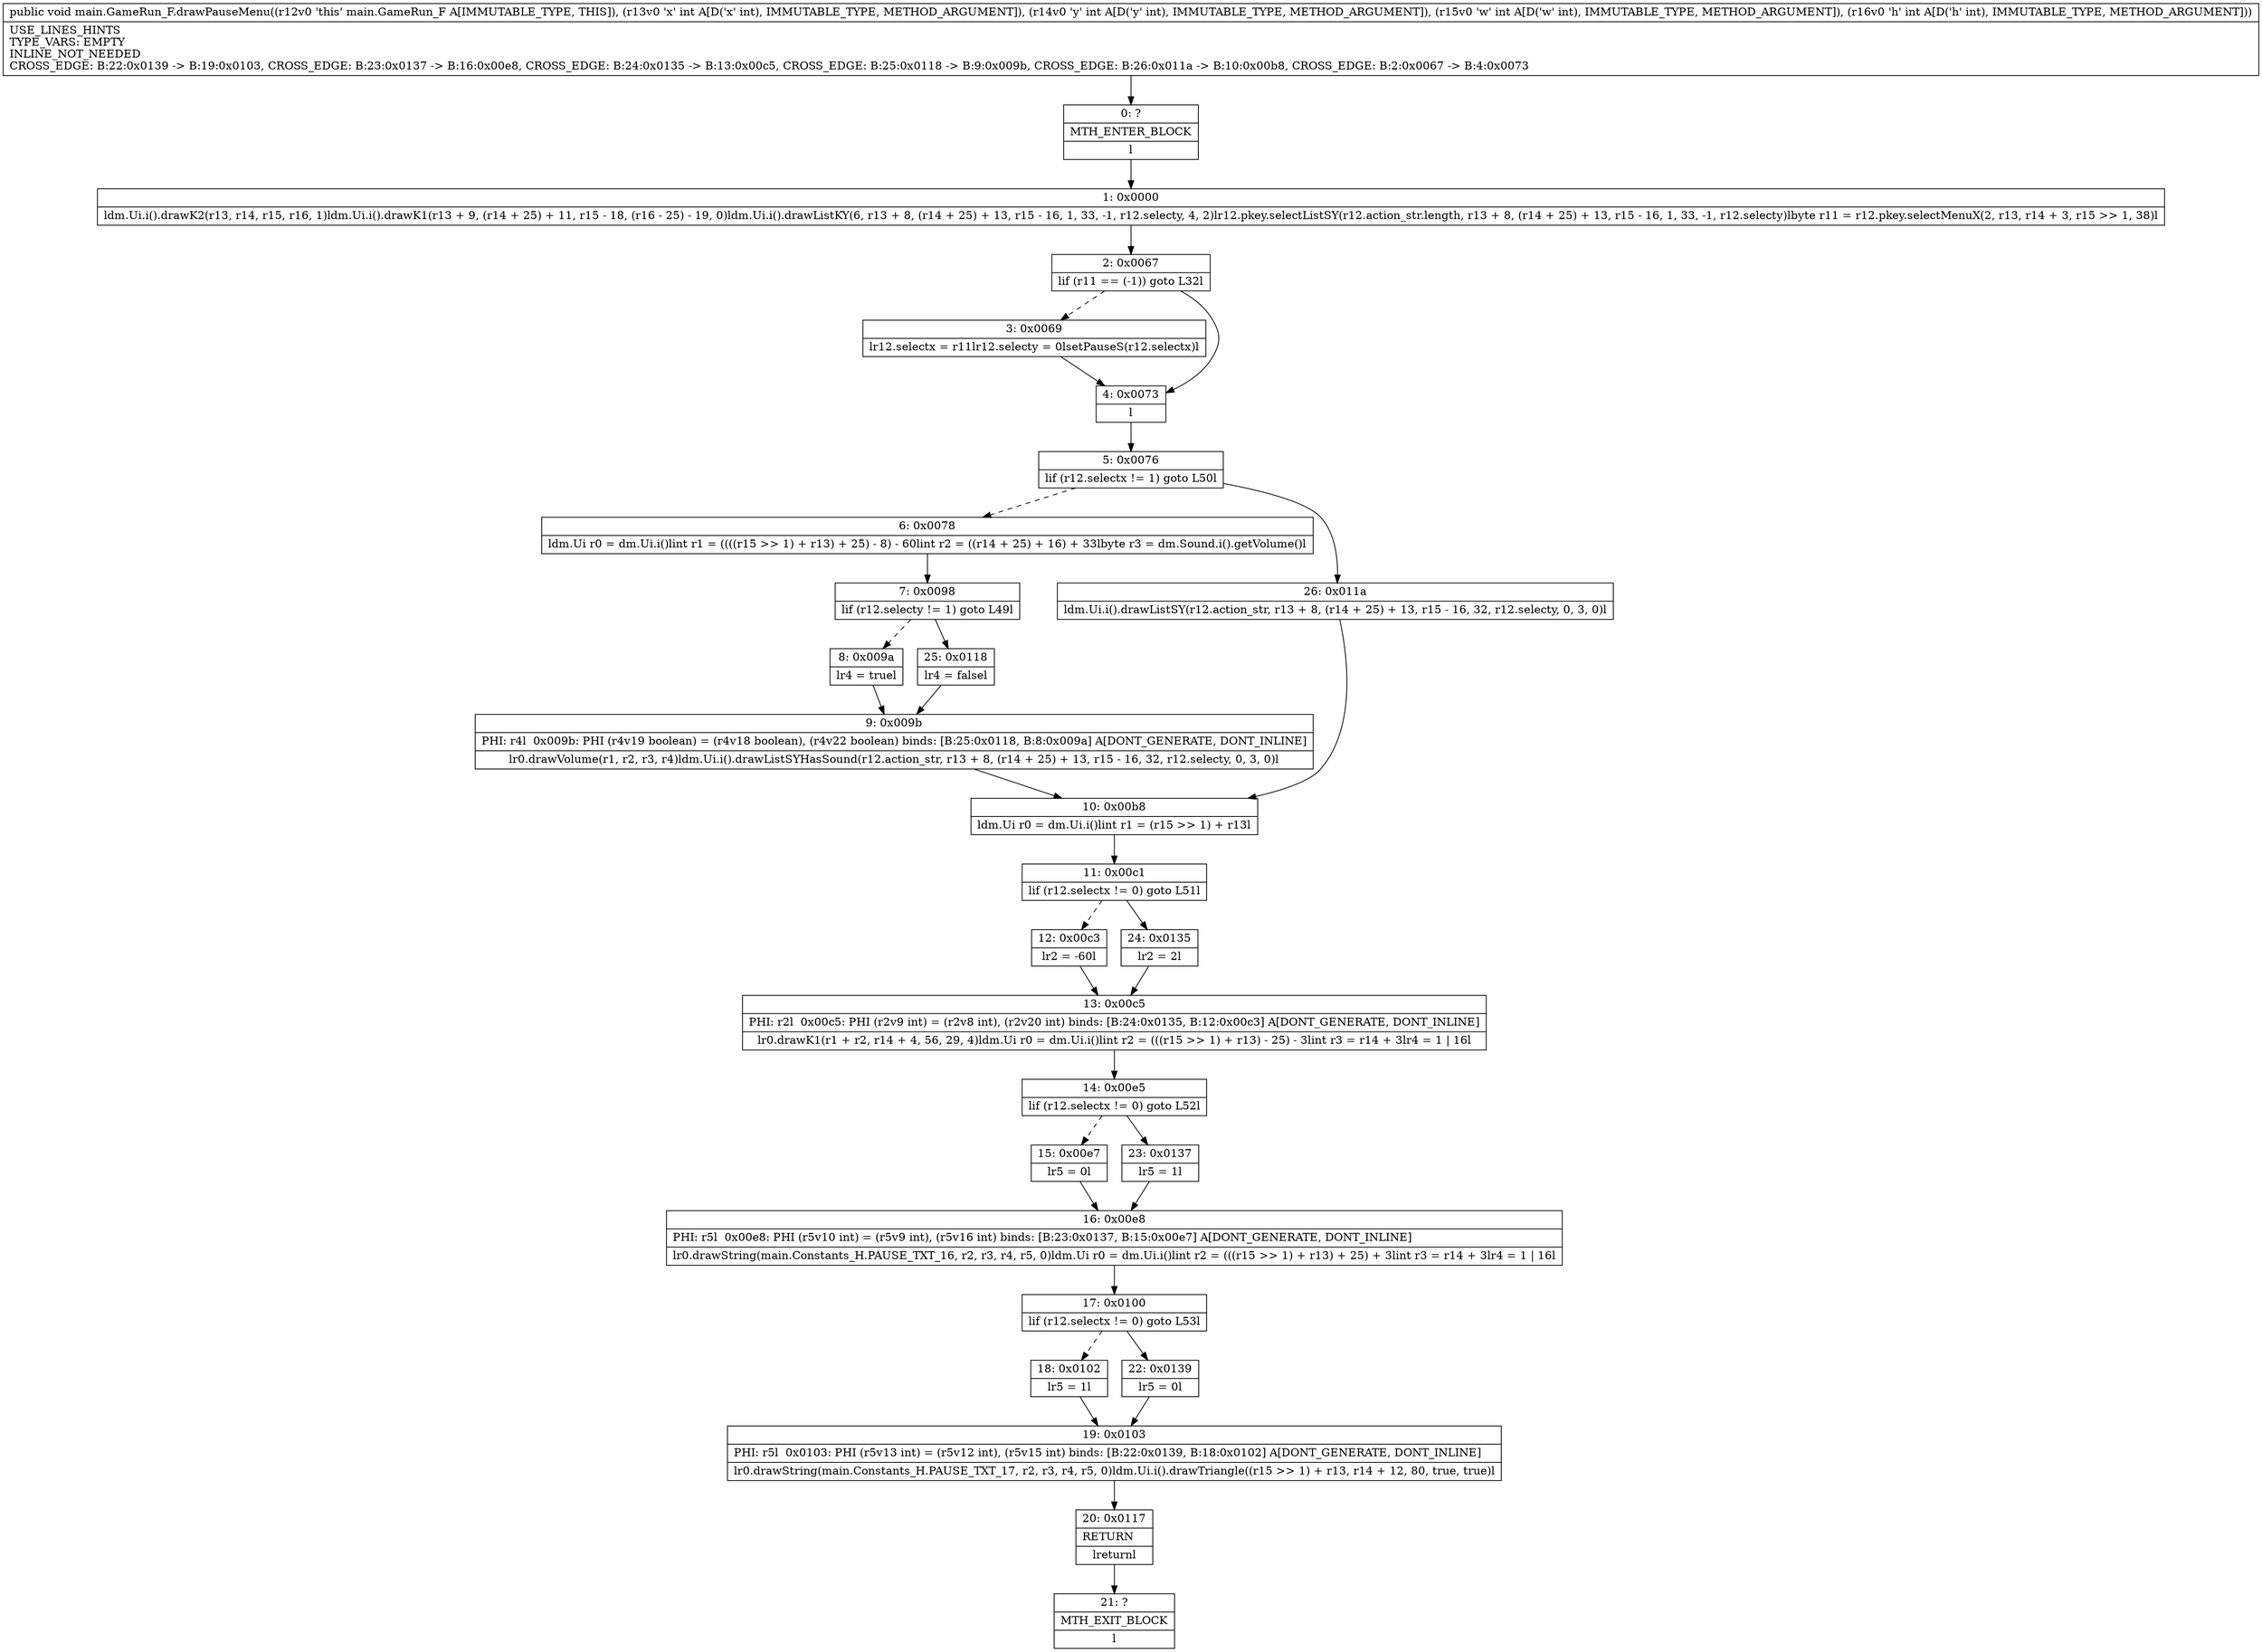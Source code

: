digraph "CFG formain.GameRun_F.drawPauseMenu(IIII)V" {
Node_0 [shape=record,label="{0\:\ ?|MTH_ENTER_BLOCK\l|l}"];
Node_1 [shape=record,label="{1\:\ 0x0000|ldm.Ui.i().drawK2(r13, r14, r15, r16, 1)ldm.Ui.i().drawK1(r13 + 9, (r14 + 25) + 11, r15 \- 18, (r16 \- 25) \- 19, 0)ldm.Ui.i().drawListKY(6, r13 + 8, (r14 + 25) + 13, r15 \- 16, 1, 33, \-1, r12.selecty, 4, 2)lr12.pkey.selectListSY(r12.action_str.length, r13 + 8, (r14 + 25) + 13, r15 \- 16, 1, 33, \-1, r12.selecty)lbyte r11 = r12.pkey.selectMenuX(2, r13, r14 + 3, r15 \>\> 1, 38)l}"];
Node_2 [shape=record,label="{2\:\ 0x0067|lif (r11 == (\-1)) goto L32l}"];
Node_3 [shape=record,label="{3\:\ 0x0069|lr12.selectx = r11lr12.selecty = 0lsetPauseS(r12.selectx)l}"];
Node_4 [shape=record,label="{4\:\ 0x0073|l}"];
Node_5 [shape=record,label="{5\:\ 0x0076|lif (r12.selectx != 1) goto L50l}"];
Node_6 [shape=record,label="{6\:\ 0x0078|ldm.Ui r0 = dm.Ui.i()lint r1 = ((((r15 \>\> 1) + r13) + 25) \- 8) \- 60lint r2 = ((r14 + 25) + 16) + 33lbyte r3 = dm.Sound.i().getVolume()l}"];
Node_7 [shape=record,label="{7\:\ 0x0098|lif (r12.selecty != 1) goto L49l}"];
Node_8 [shape=record,label="{8\:\ 0x009a|lr4 = truel}"];
Node_9 [shape=record,label="{9\:\ 0x009b|PHI: r4l  0x009b: PHI (r4v19 boolean) = (r4v18 boolean), (r4v22 boolean) binds: [B:25:0x0118, B:8:0x009a] A[DONT_GENERATE, DONT_INLINE]\l|lr0.drawVolume(r1, r2, r3, r4)ldm.Ui.i().drawListSYHasSound(r12.action_str, r13 + 8, (r14 + 25) + 13, r15 \- 16, 32, r12.selecty, 0, 3, 0)l}"];
Node_10 [shape=record,label="{10\:\ 0x00b8|ldm.Ui r0 = dm.Ui.i()lint r1 = (r15 \>\> 1) + r13l}"];
Node_11 [shape=record,label="{11\:\ 0x00c1|lif (r12.selectx != 0) goto L51l}"];
Node_12 [shape=record,label="{12\:\ 0x00c3|lr2 = \-60l}"];
Node_13 [shape=record,label="{13\:\ 0x00c5|PHI: r2l  0x00c5: PHI (r2v9 int) = (r2v8 int), (r2v20 int) binds: [B:24:0x0135, B:12:0x00c3] A[DONT_GENERATE, DONT_INLINE]\l|lr0.drawK1(r1 + r2, r14 + 4, 56, 29, 4)ldm.Ui r0 = dm.Ui.i()lint r2 = (((r15 \>\> 1) + r13) \- 25) \- 3lint r3 = r14 + 3lr4 = 1 \| 16l}"];
Node_14 [shape=record,label="{14\:\ 0x00e5|lif (r12.selectx != 0) goto L52l}"];
Node_15 [shape=record,label="{15\:\ 0x00e7|lr5 = 0l}"];
Node_16 [shape=record,label="{16\:\ 0x00e8|PHI: r5l  0x00e8: PHI (r5v10 int) = (r5v9 int), (r5v16 int) binds: [B:23:0x0137, B:15:0x00e7] A[DONT_GENERATE, DONT_INLINE]\l|lr0.drawString(main.Constants_H.PAUSE_TXT_16, r2, r3, r4, r5, 0)ldm.Ui r0 = dm.Ui.i()lint r2 = (((r15 \>\> 1) + r13) + 25) + 3lint r3 = r14 + 3lr4 = 1 \| 16l}"];
Node_17 [shape=record,label="{17\:\ 0x0100|lif (r12.selectx != 0) goto L53l}"];
Node_18 [shape=record,label="{18\:\ 0x0102|lr5 = 1l}"];
Node_19 [shape=record,label="{19\:\ 0x0103|PHI: r5l  0x0103: PHI (r5v13 int) = (r5v12 int), (r5v15 int) binds: [B:22:0x0139, B:18:0x0102] A[DONT_GENERATE, DONT_INLINE]\l|lr0.drawString(main.Constants_H.PAUSE_TXT_17, r2, r3, r4, r5, 0)ldm.Ui.i().drawTriangle((r15 \>\> 1) + r13, r14 + 12, 80, true, true)l}"];
Node_20 [shape=record,label="{20\:\ 0x0117|RETURN\l|lreturnl}"];
Node_21 [shape=record,label="{21\:\ ?|MTH_EXIT_BLOCK\l|l}"];
Node_22 [shape=record,label="{22\:\ 0x0139|lr5 = 0l}"];
Node_23 [shape=record,label="{23\:\ 0x0137|lr5 = 1l}"];
Node_24 [shape=record,label="{24\:\ 0x0135|lr2 = 2l}"];
Node_25 [shape=record,label="{25\:\ 0x0118|lr4 = falsel}"];
Node_26 [shape=record,label="{26\:\ 0x011a|ldm.Ui.i().drawListSY(r12.action_str, r13 + 8, (r14 + 25) + 13, r15 \- 16, 32, r12.selecty, 0, 3, 0)l}"];
MethodNode[shape=record,label="{public void main.GameRun_F.drawPauseMenu((r12v0 'this' main.GameRun_F A[IMMUTABLE_TYPE, THIS]), (r13v0 'x' int A[D('x' int), IMMUTABLE_TYPE, METHOD_ARGUMENT]), (r14v0 'y' int A[D('y' int), IMMUTABLE_TYPE, METHOD_ARGUMENT]), (r15v0 'w' int A[D('w' int), IMMUTABLE_TYPE, METHOD_ARGUMENT]), (r16v0 'h' int A[D('h' int), IMMUTABLE_TYPE, METHOD_ARGUMENT]))  | USE_LINES_HINTS\lTYPE_VARS: EMPTY\lINLINE_NOT_NEEDED\lCROSS_EDGE: B:22:0x0139 \-\> B:19:0x0103, CROSS_EDGE: B:23:0x0137 \-\> B:16:0x00e8, CROSS_EDGE: B:24:0x0135 \-\> B:13:0x00c5, CROSS_EDGE: B:25:0x0118 \-\> B:9:0x009b, CROSS_EDGE: B:26:0x011a \-\> B:10:0x00b8, CROSS_EDGE: B:2:0x0067 \-\> B:4:0x0073\l}"];
MethodNode -> Node_0;
Node_0 -> Node_1;
Node_1 -> Node_2;
Node_2 -> Node_3[style=dashed];
Node_2 -> Node_4;
Node_3 -> Node_4;
Node_4 -> Node_5;
Node_5 -> Node_6[style=dashed];
Node_5 -> Node_26;
Node_6 -> Node_7;
Node_7 -> Node_8[style=dashed];
Node_7 -> Node_25;
Node_8 -> Node_9;
Node_9 -> Node_10;
Node_10 -> Node_11;
Node_11 -> Node_12[style=dashed];
Node_11 -> Node_24;
Node_12 -> Node_13;
Node_13 -> Node_14;
Node_14 -> Node_15[style=dashed];
Node_14 -> Node_23;
Node_15 -> Node_16;
Node_16 -> Node_17;
Node_17 -> Node_18[style=dashed];
Node_17 -> Node_22;
Node_18 -> Node_19;
Node_19 -> Node_20;
Node_20 -> Node_21;
Node_22 -> Node_19;
Node_23 -> Node_16;
Node_24 -> Node_13;
Node_25 -> Node_9;
Node_26 -> Node_10;
}

